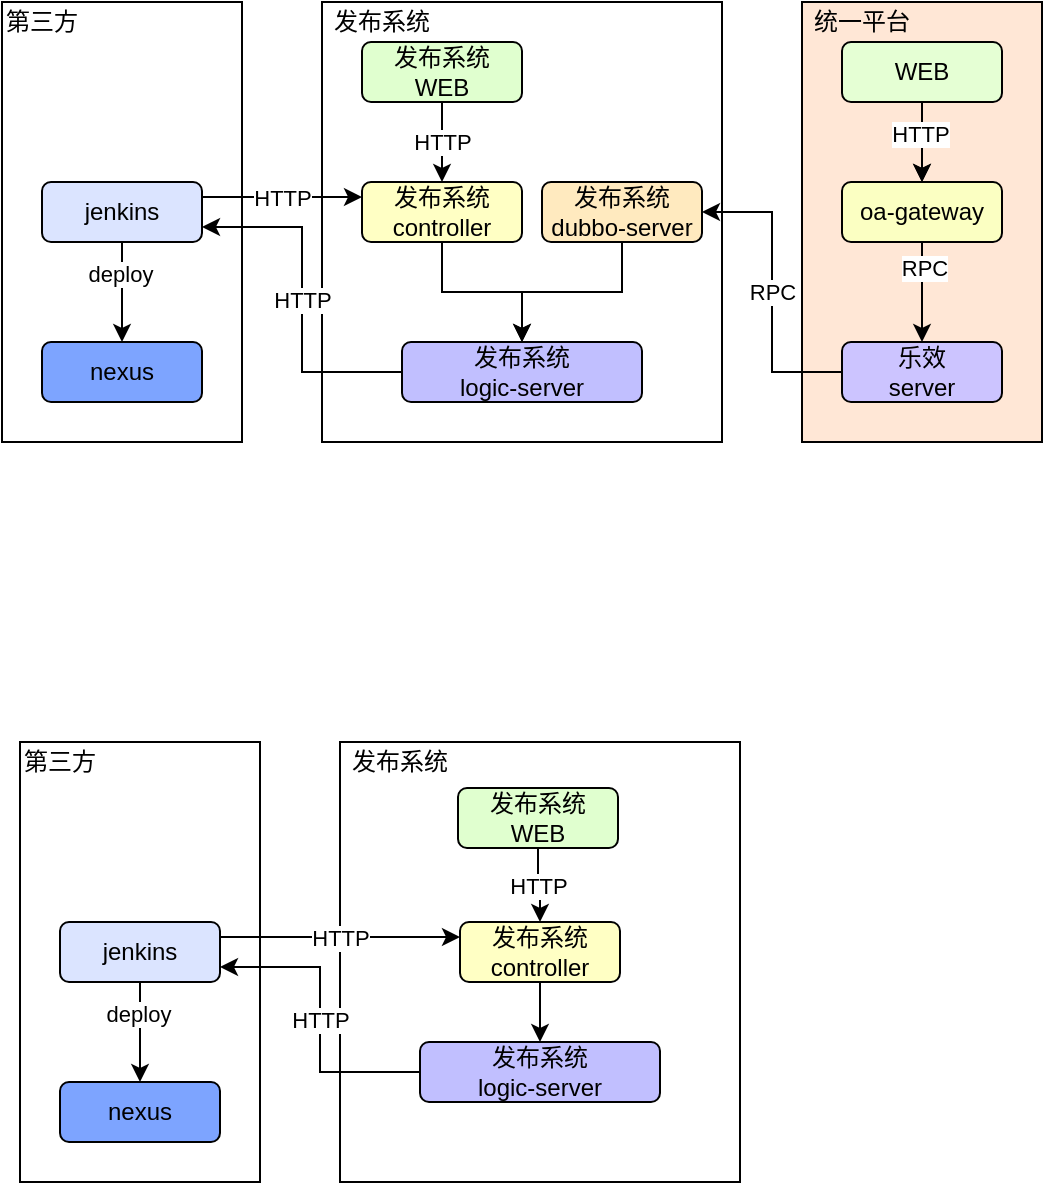 <mxfile version="13.6.6" type="github">
  <diagram id="pgr-Y0_r_EqxgP3TjOSs" name="Page-1">
    <mxGraphModel dx="988" dy="476" grid="0" gridSize="10" guides="1" tooltips="1" connect="1" arrows="1" fold="1" page="1" pageScale="1" pageWidth="827" pageHeight="1169" math="0" shadow="0">
      <root>
        <mxCell id="0" />
        <mxCell id="1" parent="0" />
        <mxCell id="gYqFjDaBChyDIyNppnJU-38" value="" style="rounded=0;whiteSpace=wrap;html=1;fillColor=#FFE7D6;" parent="1" vertex="1">
          <mxGeometry x="490" y="80" width="120" height="220" as="geometry" />
        </mxCell>
        <mxCell id="gYqFjDaBChyDIyNppnJU-37" value="" style="rounded=0;whiteSpace=wrap;html=1;" parent="1" vertex="1">
          <mxGeometry x="250" y="80" width="200" height="220" as="geometry" />
        </mxCell>
        <mxCell id="gYqFjDaBChyDIyNppnJU-36" value="" style="rounded=0;whiteSpace=wrap;html=1;" parent="1" vertex="1">
          <mxGeometry x="90" y="80" width="120" height="220" as="geometry" />
        </mxCell>
        <mxCell id="gYqFjDaBChyDIyNppnJU-13" style="edgeStyle=orthogonalEdgeStyle;rounded=0;orthogonalLoop=1;jettySize=auto;html=1;entryX=0.5;entryY=0;entryDx=0;entryDy=0;" parent="1" source="gYqFjDaBChyDIyNppnJU-1" target="gYqFjDaBChyDIyNppnJU-10" edge="1">
          <mxGeometry relative="1" as="geometry" />
        </mxCell>
        <mxCell id="gYqFjDaBChyDIyNppnJU-1" value="发布系统&lt;br&gt;dubbo-server" style="rounded=1;whiteSpace=wrap;html=1;fillColor=#FFEABF;" parent="1" vertex="1">
          <mxGeometry x="360" y="170" width="80" height="30" as="geometry" />
        </mxCell>
        <mxCell id="gYqFjDaBChyDIyNppnJU-5" value="" style="edgeStyle=orthogonalEdgeStyle;rounded=0;orthogonalLoop=1;jettySize=auto;html=1;" parent="1" source="gYqFjDaBChyDIyNppnJU-2" target="gYqFjDaBChyDIyNppnJU-4" edge="1">
          <mxGeometry relative="1" as="geometry" />
        </mxCell>
        <mxCell id="gYqFjDaBChyDIyNppnJU-23" value="deploy" style="edgeLabel;html=1;align=center;verticalAlign=middle;resizable=0;points=[];" parent="gYqFjDaBChyDIyNppnJU-5" vertex="1" connectable="0">
          <mxGeometry x="-0.368" y="-1" relative="1" as="geometry">
            <mxPoint as="offset" />
          </mxGeometry>
        </mxCell>
        <mxCell id="gYqFjDaBChyDIyNppnJU-22" value="HTTP" style="edgeStyle=orthogonalEdgeStyle;rounded=0;orthogonalLoop=1;jettySize=auto;html=1;exitX=1;exitY=0.25;exitDx=0;exitDy=0;entryX=0;entryY=0.25;entryDx=0;entryDy=0;" parent="1" source="gYqFjDaBChyDIyNppnJU-2" target="gYqFjDaBChyDIyNppnJU-18" edge="1">
          <mxGeometry relative="1" as="geometry" />
        </mxCell>
        <mxCell id="gYqFjDaBChyDIyNppnJU-2" value="jenkins" style="rounded=1;whiteSpace=wrap;html=1;fillColor=#DBE4FF;" parent="1" vertex="1">
          <mxGeometry x="110" y="170" width="80" height="30" as="geometry" />
        </mxCell>
        <mxCell id="gYqFjDaBChyDIyNppnJU-4" value="nexus" style="whiteSpace=wrap;html=1;rounded=1;fillColor=#7DA4FF;" parent="1" vertex="1">
          <mxGeometry x="110" y="250" width="80" height="30" as="geometry" />
        </mxCell>
        <mxCell id="SyICy2LweoRYKmbbvwzn-2" value="RPC" style="edgeStyle=orthogonalEdgeStyle;rounded=0;orthogonalLoop=1;jettySize=auto;html=1;entryX=1;entryY=0.5;entryDx=0;entryDy=0;shadow=0;" edge="1" parent="1" source="gYqFjDaBChyDIyNppnJU-6" target="gYqFjDaBChyDIyNppnJU-1">
          <mxGeometry relative="1" as="geometry" />
        </mxCell>
        <mxCell id="gYqFjDaBChyDIyNppnJU-6" value="乐效&lt;br&gt;server" style="whiteSpace=wrap;html=1;rounded=1;fillColor=#CCC4FF;" parent="1" vertex="1">
          <mxGeometry x="510" y="250" width="80" height="30" as="geometry" />
        </mxCell>
        <mxCell id="gYqFjDaBChyDIyNppnJU-31" style="edgeStyle=orthogonalEdgeStyle;rounded=0;orthogonalLoop=1;jettySize=auto;html=1;entryX=0.5;entryY=0;entryDx=0;entryDy=0;" parent="1" source="gYqFjDaBChyDIyNppnJU-8" target="gYqFjDaBChyDIyNppnJU-6" edge="1">
          <mxGeometry relative="1" as="geometry" />
        </mxCell>
        <mxCell id="gYqFjDaBChyDIyNppnJU-32" value="RPC" style="edgeLabel;html=1;align=center;verticalAlign=middle;resizable=0;points=[];" parent="gYqFjDaBChyDIyNppnJU-31" vertex="1" connectable="0">
          <mxGeometry x="-0.496" y="1" relative="1" as="geometry">
            <mxPoint as="offset" />
          </mxGeometry>
        </mxCell>
        <mxCell id="gYqFjDaBChyDIyNppnJU-8" value="oa-gateway" style="whiteSpace=wrap;html=1;rounded=1;fillColor=#FBFFC2;" parent="1" vertex="1">
          <mxGeometry x="510" y="170" width="80" height="30" as="geometry" />
        </mxCell>
        <mxCell id="gYqFjDaBChyDIyNppnJU-10" value="发布系统&lt;br&gt;logic-server" style="rounded=1;whiteSpace=wrap;html=1;fillColor=#C1BFFF;" parent="1" vertex="1">
          <mxGeometry x="290" y="250" width="120" height="30" as="geometry" />
        </mxCell>
        <mxCell id="gYqFjDaBChyDIyNppnJU-19" style="edgeStyle=orthogonalEdgeStyle;rounded=0;orthogonalLoop=1;jettySize=auto;html=1;entryX=0.5;entryY=0;entryDx=0;entryDy=0;" parent="1" source="gYqFjDaBChyDIyNppnJU-18" target="gYqFjDaBChyDIyNppnJU-10" edge="1">
          <mxGeometry relative="1" as="geometry" />
        </mxCell>
        <mxCell id="gYqFjDaBChyDIyNppnJU-20" value="HTTP" style="edgeStyle=orthogonalEdgeStyle;rounded=0;orthogonalLoop=1;jettySize=auto;html=1;entryX=1;entryY=0.75;entryDx=0;entryDy=0;exitX=0;exitY=0.5;exitDx=0;exitDy=0;" parent="1" source="gYqFjDaBChyDIyNppnJU-10" target="gYqFjDaBChyDIyNppnJU-2" edge="1">
          <mxGeometry relative="1" as="geometry" />
        </mxCell>
        <mxCell id="gYqFjDaBChyDIyNppnJU-18" value="发布系统&lt;br&gt;controller" style="rounded=1;whiteSpace=wrap;html=1;fillColor=#FFFFC4;" parent="1" vertex="1">
          <mxGeometry x="270" y="170" width="80" height="30" as="geometry" />
        </mxCell>
        <mxCell id="gYqFjDaBChyDIyNppnJU-28" style="edgeStyle=orthogonalEdgeStyle;rounded=0;orthogonalLoop=1;jettySize=auto;html=1;entryX=0.5;entryY=0;entryDx=0;entryDy=0;" parent="1" source="gYqFjDaBChyDIyNppnJU-24" target="gYqFjDaBChyDIyNppnJU-8" edge="1">
          <mxGeometry relative="1" as="geometry" />
        </mxCell>
        <mxCell id="gYqFjDaBChyDIyNppnJU-34" value="" style="edgeStyle=orthogonalEdgeStyle;rounded=0;orthogonalLoop=1;jettySize=auto;html=1;" parent="1" source="gYqFjDaBChyDIyNppnJU-24" target="gYqFjDaBChyDIyNppnJU-8" edge="1">
          <mxGeometry relative="1" as="geometry" />
        </mxCell>
        <mxCell id="gYqFjDaBChyDIyNppnJU-35" value="HTTP" style="edgeLabel;html=1;align=center;verticalAlign=middle;resizable=0;points=[];" parent="gYqFjDaBChyDIyNppnJU-34" vertex="1" connectable="0">
          <mxGeometry x="-0.23" y="-1" relative="1" as="geometry">
            <mxPoint as="offset" />
          </mxGeometry>
        </mxCell>
        <mxCell id="gYqFjDaBChyDIyNppnJU-24" value="WEB" style="whiteSpace=wrap;html=1;rounded=1;fillColor=#E5FFD4;" parent="1" vertex="1">
          <mxGeometry x="510" y="100" width="80" height="30" as="geometry" />
        </mxCell>
        <mxCell id="gYqFjDaBChyDIyNppnJU-27" value="HTTP" style="edgeStyle=orthogonalEdgeStyle;rounded=0;orthogonalLoop=1;jettySize=auto;html=1;entryX=0.5;entryY=0;entryDx=0;entryDy=0;" parent="1" source="gYqFjDaBChyDIyNppnJU-26" target="gYqFjDaBChyDIyNppnJU-18" edge="1">
          <mxGeometry relative="1" as="geometry" />
        </mxCell>
        <mxCell id="gYqFjDaBChyDIyNppnJU-26" value="发布系统&lt;br&gt;WEB" style="whiteSpace=wrap;html=1;rounded=1;fillColor=#E0FFCF;" parent="1" vertex="1">
          <mxGeometry x="270" y="100" width="80" height="30" as="geometry" />
        </mxCell>
        <mxCell id="gYqFjDaBChyDIyNppnJU-39" value="第三方" style="text;html=1;strokeColor=none;fillColor=none;align=center;verticalAlign=middle;whiteSpace=wrap;rounded=0;" parent="1" vertex="1">
          <mxGeometry x="90" y="80" width="40" height="20" as="geometry" />
        </mxCell>
        <mxCell id="gYqFjDaBChyDIyNppnJU-40" value="发布系统" style="text;html=1;strokeColor=none;fillColor=none;align=center;verticalAlign=middle;whiteSpace=wrap;rounded=0;" parent="1" vertex="1">
          <mxGeometry x="250" y="80" width="60" height="20" as="geometry" />
        </mxCell>
        <mxCell id="gYqFjDaBChyDIyNppnJU-41" value="统一平台" style="text;html=1;strokeColor=none;fillColor=none;align=center;verticalAlign=middle;whiteSpace=wrap;rounded=0;" parent="1" vertex="1">
          <mxGeometry x="490" y="80" width="60" height="20" as="geometry" />
        </mxCell>
        <mxCell id="SyICy2LweoRYKmbbvwzn-3" value="" style="rounded=0;whiteSpace=wrap;html=1;" vertex="1" parent="1">
          <mxGeometry x="259" y="450" width="200" height="220" as="geometry" />
        </mxCell>
        <mxCell id="SyICy2LweoRYKmbbvwzn-4" value="" style="rounded=0;whiteSpace=wrap;html=1;" vertex="1" parent="1">
          <mxGeometry x="99" y="450" width="120" height="220" as="geometry" />
        </mxCell>
        <mxCell id="SyICy2LweoRYKmbbvwzn-7" value="" style="edgeStyle=orthogonalEdgeStyle;rounded=0;orthogonalLoop=1;jettySize=auto;html=1;" edge="1" parent="1" source="SyICy2LweoRYKmbbvwzn-10" target="SyICy2LweoRYKmbbvwzn-11">
          <mxGeometry relative="1" as="geometry" />
        </mxCell>
        <mxCell id="SyICy2LweoRYKmbbvwzn-8" value="deploy" style="edgeLabel;html=1;align=center;verticalAlign=middle;resizable=0;points=[];" vertex="1" connectable="0" parent="SyICy2LweoRYKmbbvwzn-7">
          <mxGeometry x="-0.368" y="-1" relative="1" as="geometry">
            <mxPoint as="offset" />
          </mxGeometry>
        </mxCell>
        <mxCell id="SyICy2LweoRYKmbbvwzn-9" value="HTTP" style="edgeStyle=orthogonalEdgeStyle;rounded=0;orthogonalLoop=1;jettySize=auto;html=1;exitX=1;exitY=0.25;exitDx=0;exitDy=0;entryX=0;entryY=0.25;entryDx=0;entryDy=0;" edge="1" parent="1" source="SyICy2LweoRYKmbbvwzn-10" target="SyICy2LweoRYKmbbvwzn-15">
          <mxGeometry relative="1" as="geometry" />
        </mxCell>
        <mxCell id="SyICy2LweoRYKmbbvwzn-10" value="jenkins" style="rounded=1;whiteSpace=wrap;html=1;fillColor=#DBE4FF;" vertex="1" parent="1">
          <mxGeometry x="119" y="540" width="80" height="30" as="geometry" />
        </mxCell>
        <mxCell id="SyICy2LweoRYKmbbvwzn-11" value="nexus" style="whiteSpace=wrap;html=1;rounded=1;fillColor=#7DA4FF;" vertex="1" parent="1">
          <mxGeometry x="119" y="620" width="80" height="30" as="geometry" />
        </mxCell>
        <mxCell id="SyICy2LweoRYKmbbvwzn-12" value="发布系统&lt;br&gt;logic-server" style="rounded=1;whiteSpace=wrap;html=1;fillColor=#C1BFFF;" vertex="1" parent="1">
          <mxGeometry x="299" y="600" width="120" height="30" as="geometry" />
        </mxCell>
        <mxCell id="SyICy2LweoRYKmbbvwzn-13" style="edgeStyle=orthogonalEdgeStyle;rounded=0;orthogonalLoop=1;jettySize=auto;html=1;entryX=0.5;entryY=0;entryDx=0;entryDy=0;" edge="1" parent="1" source="SyICy2LweoRYKmbbvwzn-15" target="SyICy2LweoRYKmbbvwzn-12">
          <mxGeometry relative="1" as="geometry" />
        </mxCell>
        <mxCell id="SyICy2LweoRYKmbbvwzn-14" value="HTTP" style="edgeStyle=orthogonalEdgeStyle;rounded=0;orthogonalLoop=1;jettySize=auto;html=1;entryX=1;entryY=0.75;entryDx=0;entryDy=0;exitX=0;exitY=0.5;exitDx=0;exitDy=0;" edge="1" parent="1" source="SyICy2LweoRYKmbbvwzn-12" target="SyICy2LweoRYKmbbvwzn-10">
          <mxGeometry relative="1" as="geometry" />
        </mxCell>
        <mxCell id="SyICy2LweoRYKmbbvwzn-15" value="发布系统&lt;br&gt;controller" style="rounded=1;whiteSpace=wrap;html=1;fillColor=#FFFFC4;" vertex="1" parent="1">
          <mxGeometry x="319" y="540" width="80" height="30" as="geometry" />
        </mxCell>
        <mxCell id="SyICy2LweoRYKmbbvwzn-16" value="HTTP" style="edgeStyle=orthogonalEdgeStyle;rounded=0;orthogonalLoop=1;jettySize=auto;html=1;entryX=0.5;entryY=0;entryDx=0;entryDy=0;" edge="1" parent="1" source="SyICy2LweoRYKmbbvwzn-17" target="SyICy2LweoRYKmbbvwzn-15">
          <mxGeometry relative="1" as="geometry" />
        </mxCell>
        <mxCell id="SyICy2LweoRYKmbbvwzn-17" value="发布系统&lt;br&gt;WEB" style="whiteSpace=wrap;html=1;rounded=1;fillColor=#E0FFCF;" vertex="1" parent="1">
          <mxGeometry x="318" y="473" width="80" height="30" as="geometry" />
        </mxCell>
        <mxCell id="SyICy2LweoRYKmbbvwzn-18" value="第三方" style="text;html=1;strokeColor=none;fillColor=none;align=center;verticalAlign=middle;whiteSpace=wrap;rounded=0;" vertex="1" parent="1">
          <mxGeometry x="99" y="450" width="40" height="20" as="geometry" />
        </mxCell>
        <mxCell id="SyICy2LweoRYKmbbvwzn-19" value="发布系统" style="text;html=1;strokeColor=none;fillColor=none;align=center;verticalAlign=middle;whiteSpace=wrap;rounded=0;" vertex="1" parent="1">
          <mxGeometry x="259" y="450" width="60" height="20" as="geometry" />
        </mxCell>
      </root>
    </mxGraphModel>
  </diagram>
</mxfile>
